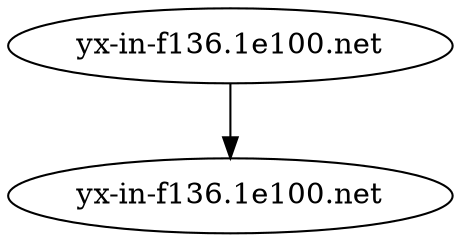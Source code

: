 // The Round Table
digraph "round-table" {
	A [label="yx-in-f136.1e100.net"]
	B [label="yx-in-f136.1e100.net"]
	A -> B
}
